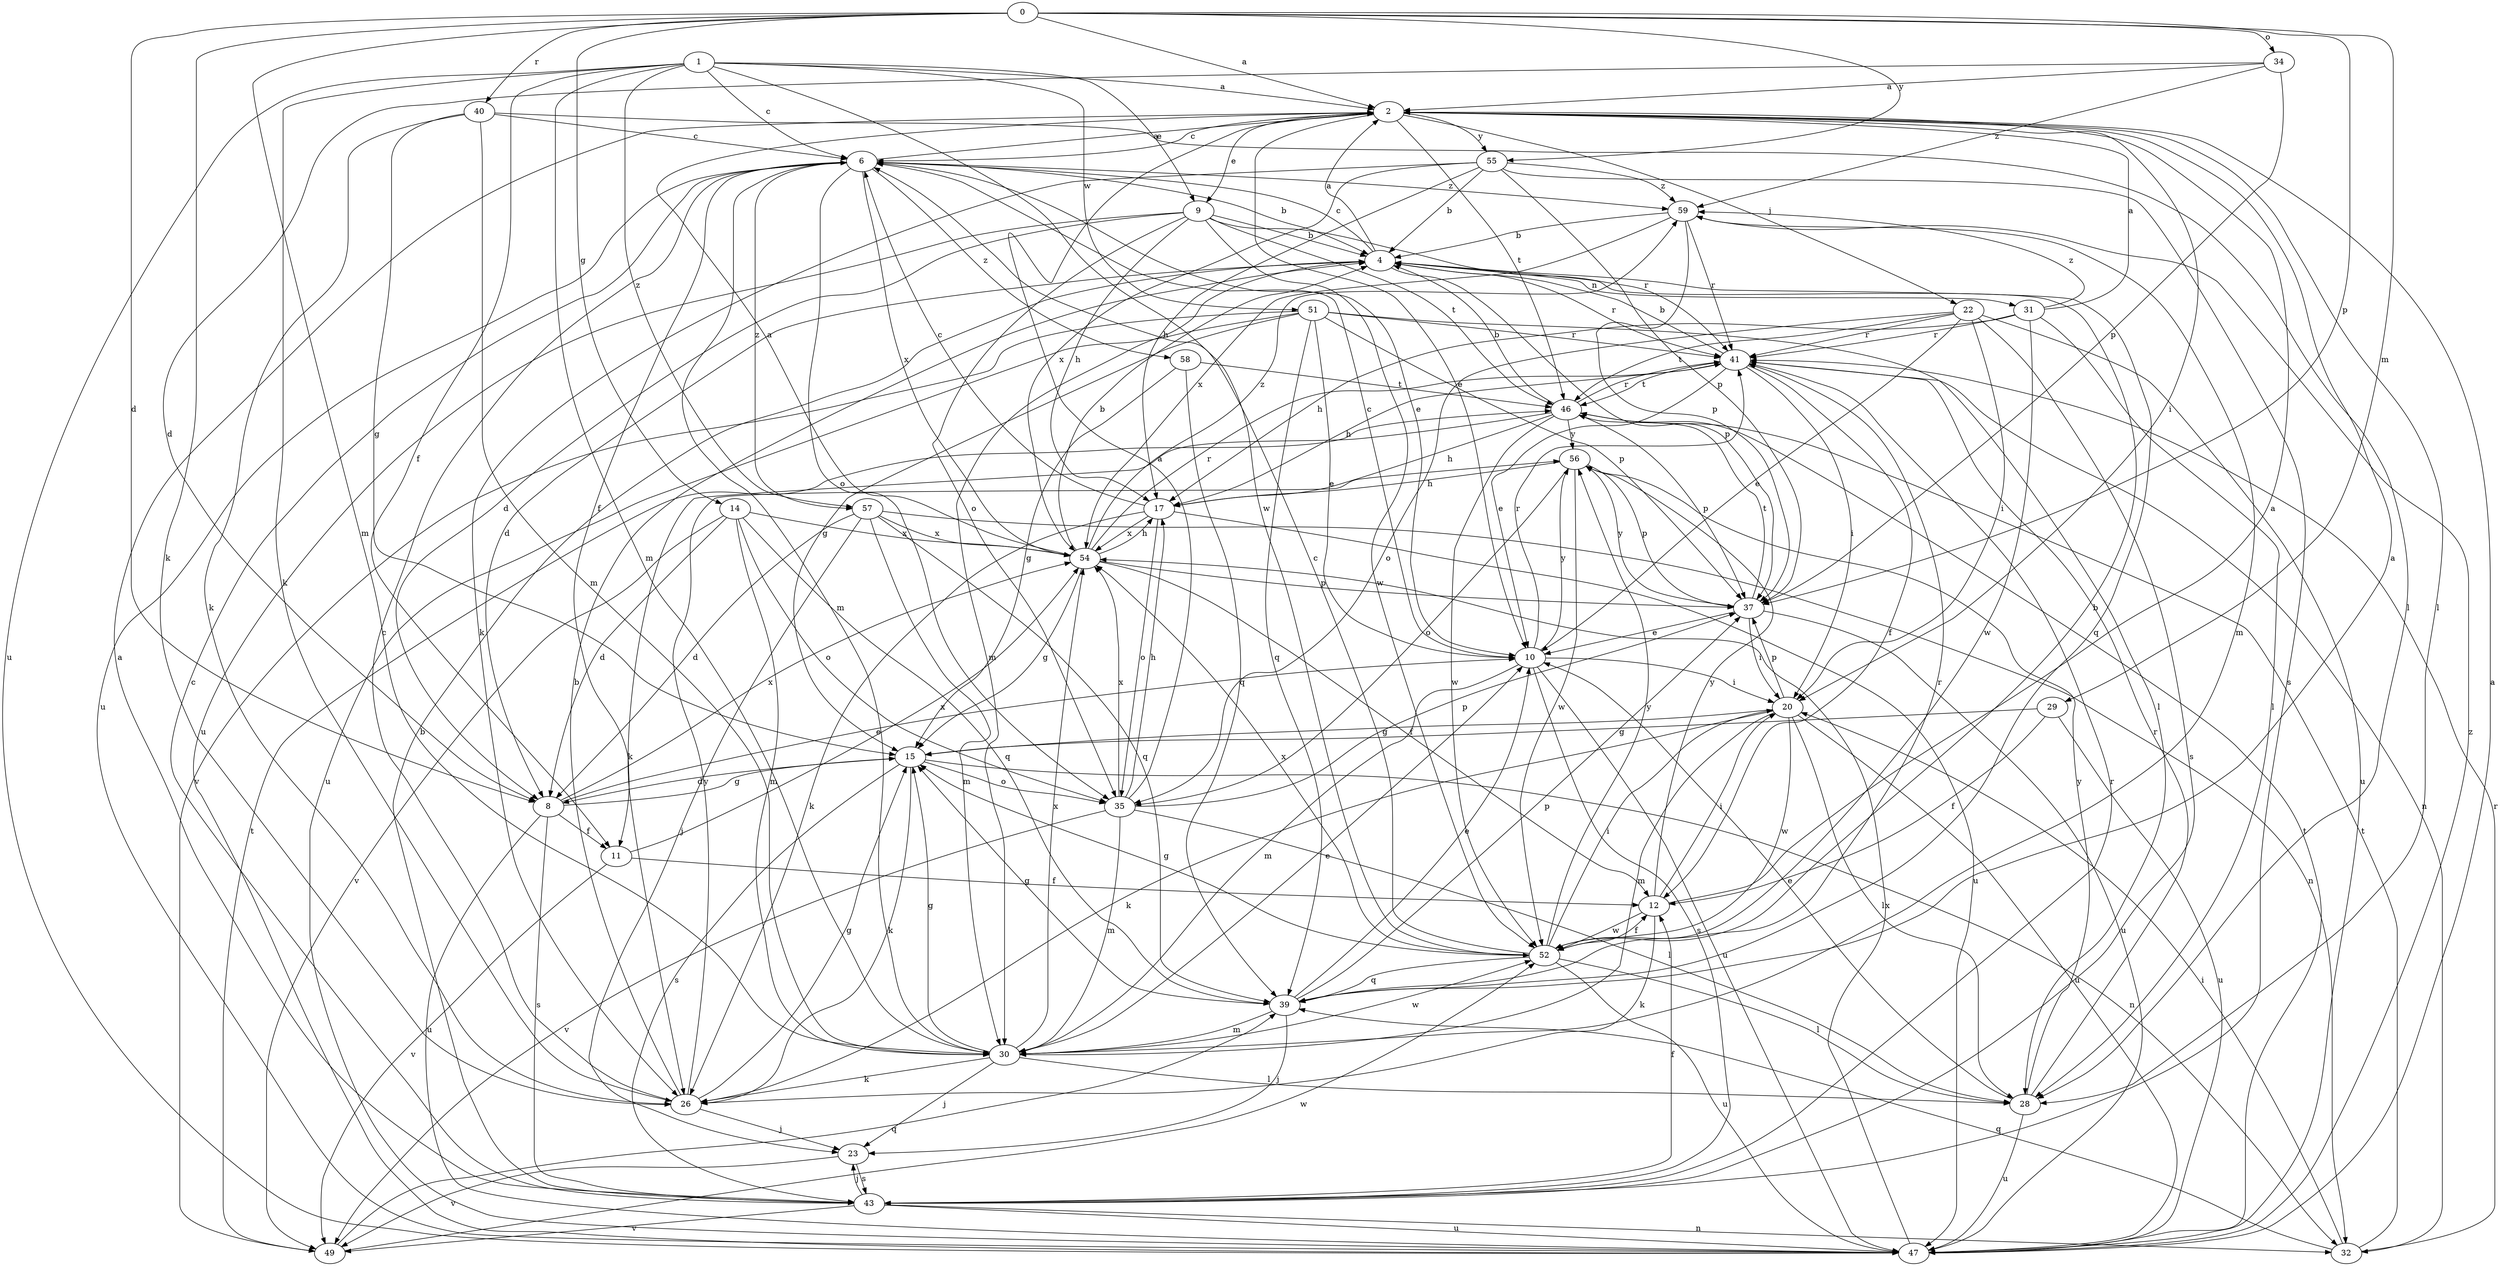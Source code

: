 strict digraph  {
0;
1;
2;
4;
6;
8;
9;
10;
11;
12;
14;
15;
17;
20;
22;
23;
26;
28;
29;
30;
31;
32;
34;
35;
37;
39;
40;
41;
43;
46;
47;
49;
51;
52;
54;
55;
56;
57;
58;
59;
0 -> 2  [label=a];
0 -> 8  [label=d];
0 -> 14  [label=g];
0 -> 26  [label=k];
0 -> 29  [label=m];
0 -> 30  [label=m];
0 -> 34  [label=o];
0 -> 37  [label=p];
0 -> 40  [label=r];
0 -> 55  [label=y];
1 -> 2  [label=a];
1 -> 6  [label=c];
1 -> 9  [label=e];
1 -> 11  [label=f];
1 -> 26  [label=k];
1 -> 30  [label=m];
1 -> 47  [label=u];
1 -> 51  [label=w];
1 -> 52  [label=w];
1 -> 57  [label=z];
2 -> 6  [label=c];
2 -> 9  [label=e];
2 -> 10  [label=e];
2 -> 20  [label=i];
2 -> 22  [label=j];
2 -> 28  [label=l];
2 -> 46  [label=t];
2 -> 55  [label=y];
4 -> 2  [label=a];
4 -> 6  [label=c];
4 -> 8  [label=d];
4 -> 30  [label=m];
4 -> 31  [label=n];
4 -> 37  [label=p];
4 -> 39  [label=q];
4 -> 41  [label=r];
6 -> 2  [label=a];
6 -> 4  [label=b];
6 -> 10  [label=e];
6 -> 11  [label=f];
6 -> 30  [label=m];
6 -> 35  [label=o];
6 -> 47  [label=u];
6 -> 54  [label=x];
6 -> 57  [label=z];
6 -> 58  [label=z];
6 -> 59  [label=z];
8 -> 10  [label=e];
8 -> 11  [label=f];
8 -> 15  [label=g];
8 -> 43  [label=s];
8 -> 47  [label=u];
8 -> 54  [label=x];
9 -> 4  [label=b];
9 -> 8  [label=d];
9 -> 17  [label=h];
9 -> 35  [label=o];
9 -> 41  [label=r];
9 -> 46  [label=t];
9 -> 47  [label=u];
9 -> 52  [label=w];
10 -> 6  [label=c];
10 -> 20  [label=i];
10 -> 30  [label=m];
10 -> 41  [label=r];
10 -> 43  [label=s];
10 -> 47  [label=u];
10 -> 56  [label=y];
11 -> 12  [label=f];
11 -> 49  [label=v];
11 -> 54  [label=x];
12 -> 2  [label=a];
12 -> 20  [label=i];
12 -> 26  [label=k];
12 -> 52  [label=w];
12 -> 56  [label=y];
14 -> 8  [label=d];
14 -> 30  [label=m];
14 -> 35  [label=o];
14 -> 39  [label=q];
14 -> 49  [label=v];
14 -> 54  [label=x];
15 -> 8  [label=d];
15 -> 26  [label=k];
15 -> 32  [label=n];
15 -> 35  [label=o];
15 -> 43  [label=s];
17 -> 6  [label=c];
17 -> 26  [label=k];
17 -> 35  [label=o];
17 -> 47  [label=u];
17 -> 54  [label=x];
20 -> 15  [label=g];
20 -> 26  [label=k];
20 -> 28  [label=l];
20 -> 30  [label=m];
20 -> 37  [label=p];
20 -> 47  [label=u];
20 -> 52  [label=w];
22 -> 10  [label=e];
22 -> 20  [label=i];
22 -> 35  [label=o];
22 -> 41  [label=r];
22 -> 43  [label=s];
22 -> 46  [label=t];
22 -> 47  [label=u];
23 -> 43  [label=s];
23 -> 49  [label=v];
26 -> 4  [label=b];
26 -> 6  [label=c];
26 -> 15  [label=g];
26 -> 23  [label=j];
26 -> 56  [label=y];
28 -> 10  [label=e];
28 -> 41  [label=r];
28 -> 47  [label=u];
28 -> 56  [label=y];
29 -> 12  [label=f];
29 -> 15  [label=g];
29 -> 47  [label=u];
30 -> 10  [label=e];
30 -> 15  [label=g];
30 -> 23  [label=j];
30 -> 26  [label=k];
30 -> 28  [label=l];
30 -> 52  [label=w];
30 -> 54  [label=x];
31 -> 2  [label=a];
31 -> 17  [label=h];
31 -> 28  [label=l];
31 -> 41  [label=r];
31 -> 52  [label=w];
31 -> 59  [label=z];
32 -> 20  [label=i];
32 -> 39  [label=q];
32 -> 41  [label=r];
32 -> 46  [label=t];
34 -> 2  [label=a];
34 -> 8  [label=d];
34 -> 37  [label=p];
34 -> 59  [label=z];
35 -> 2  [label=a];
35 -> 17  [label=h];
35 -> 28  [label=l];
35 -> 30  [label=m];
35 -> 37  [label=p];
35 -> 49  [label=v];
35 -> 54  [label=x];
37 -> 10  [label=e];
37 -> 20  [label=i];
37 -> 46  [label=t];
37 -> 47  [label=u];
37 -> 56  [label=y];
39 -> 2  [label=a];
39 -> 10  [label=e];
39 -> 15  [label=g];
39 -> 23  [label=j];
39 -> 30  [label=m];
39 -> 37  [label=p];
39 -> 41  [label=r];
40 -> 6  [label=c];
40 -> 15  [label=g];
40 -> 26  [label=k];
40 -> 28  [label=l];
40 -> 30  [label=m];
41 -> 4  [label=b];
41 -> 10  [label=e];
41 -> 12  [label=f];
41 -> 17  [label=h];
41 -> 20  [label=i];
41 -> 32  [label=n];
41 -> 46  [label=t];
43 -> 2  [label=a];
43 -> 4  [label=b];
43 -> 6  [label=c];
43 -> 12  [label=f];
43 -> 23  [label=j];
43 -> 32  [label=n];
43 -> 41  [label=r];
43 -> 47  [label=u];
43 -> 49  [label=v];
46 -> 4  [label=b];
46 -> 17  [label=h];
46 -> 26  [label=k];
46 -> 37  [label=p];
46 -> 41  [label=r];
46 -> 52  [label=w];
46 -> 56  [label=y];
47 -> 2  [label=a];
47 -> 46  [label=t];
47 -> 54  [label=x];
47 -> 59  [label=z];
49 -> 39  [label=q];
49 -> 46  [label=t];
49 -> 52  [label=w];
51 -> 10  [label=e];
51 -> 15  [label=g];
51 -> 28  [label=l];
51 -> 37  [label=p];
51 -> 39  [label=q];
51 -> 41  [label=r];
51 -> 47  [label=u];
51 -> 49  [label=v];
52 -> 4  [label=b];
52 -> 6  [label=c];
52 -> 12  [label=f];
52 -> 15  [label=g];
52 -> 20  [label=i];
52 -> 28  [label=l];
52 -> 39  [label=q];
52 -> 47  [label=u];
52 -> 54  [label=x];
52 -> 56  [label=y];
54 -> 2  [label=a];
54 -> 4  [label=b];
54 -> 12  [label=f];
54 -> 15  [label=g];
54 -> 17  [label=h];
54 -> 37  [label=p];
54 -> 41  [label=r];
54 -> 59  [label=z];
55 -> 4  [label=b];
55 -> 17  [label=h];
55 -> 26  [label=k];
55 -> 37  [label=p];
55 -> 43  [label=s];
55 -> 54  [label=x];
55 -> 59  [label=z];
56 -> 17  [label=h];
56 -> 35  [label=o];
56 -> 37  [label=p];
56 -> 52  [label=w];
57 -> 8  [label=d];
57 -> 23  [label=j];
57 -> 30  [label=m];
57 -> 32  [label=n];
57 -> 39  [label=q];
57 -> 54  [label=x];
58 -> 15  [label=g];
58 -> 39  [label=q];
58 -> 46  [label=t];
59 -> 4  [label=b];
59 -> 30  [label=m];
59 -> 37  [label=p];
59 -> 41  [label=r];
59 -> 54  [label=x];
}
